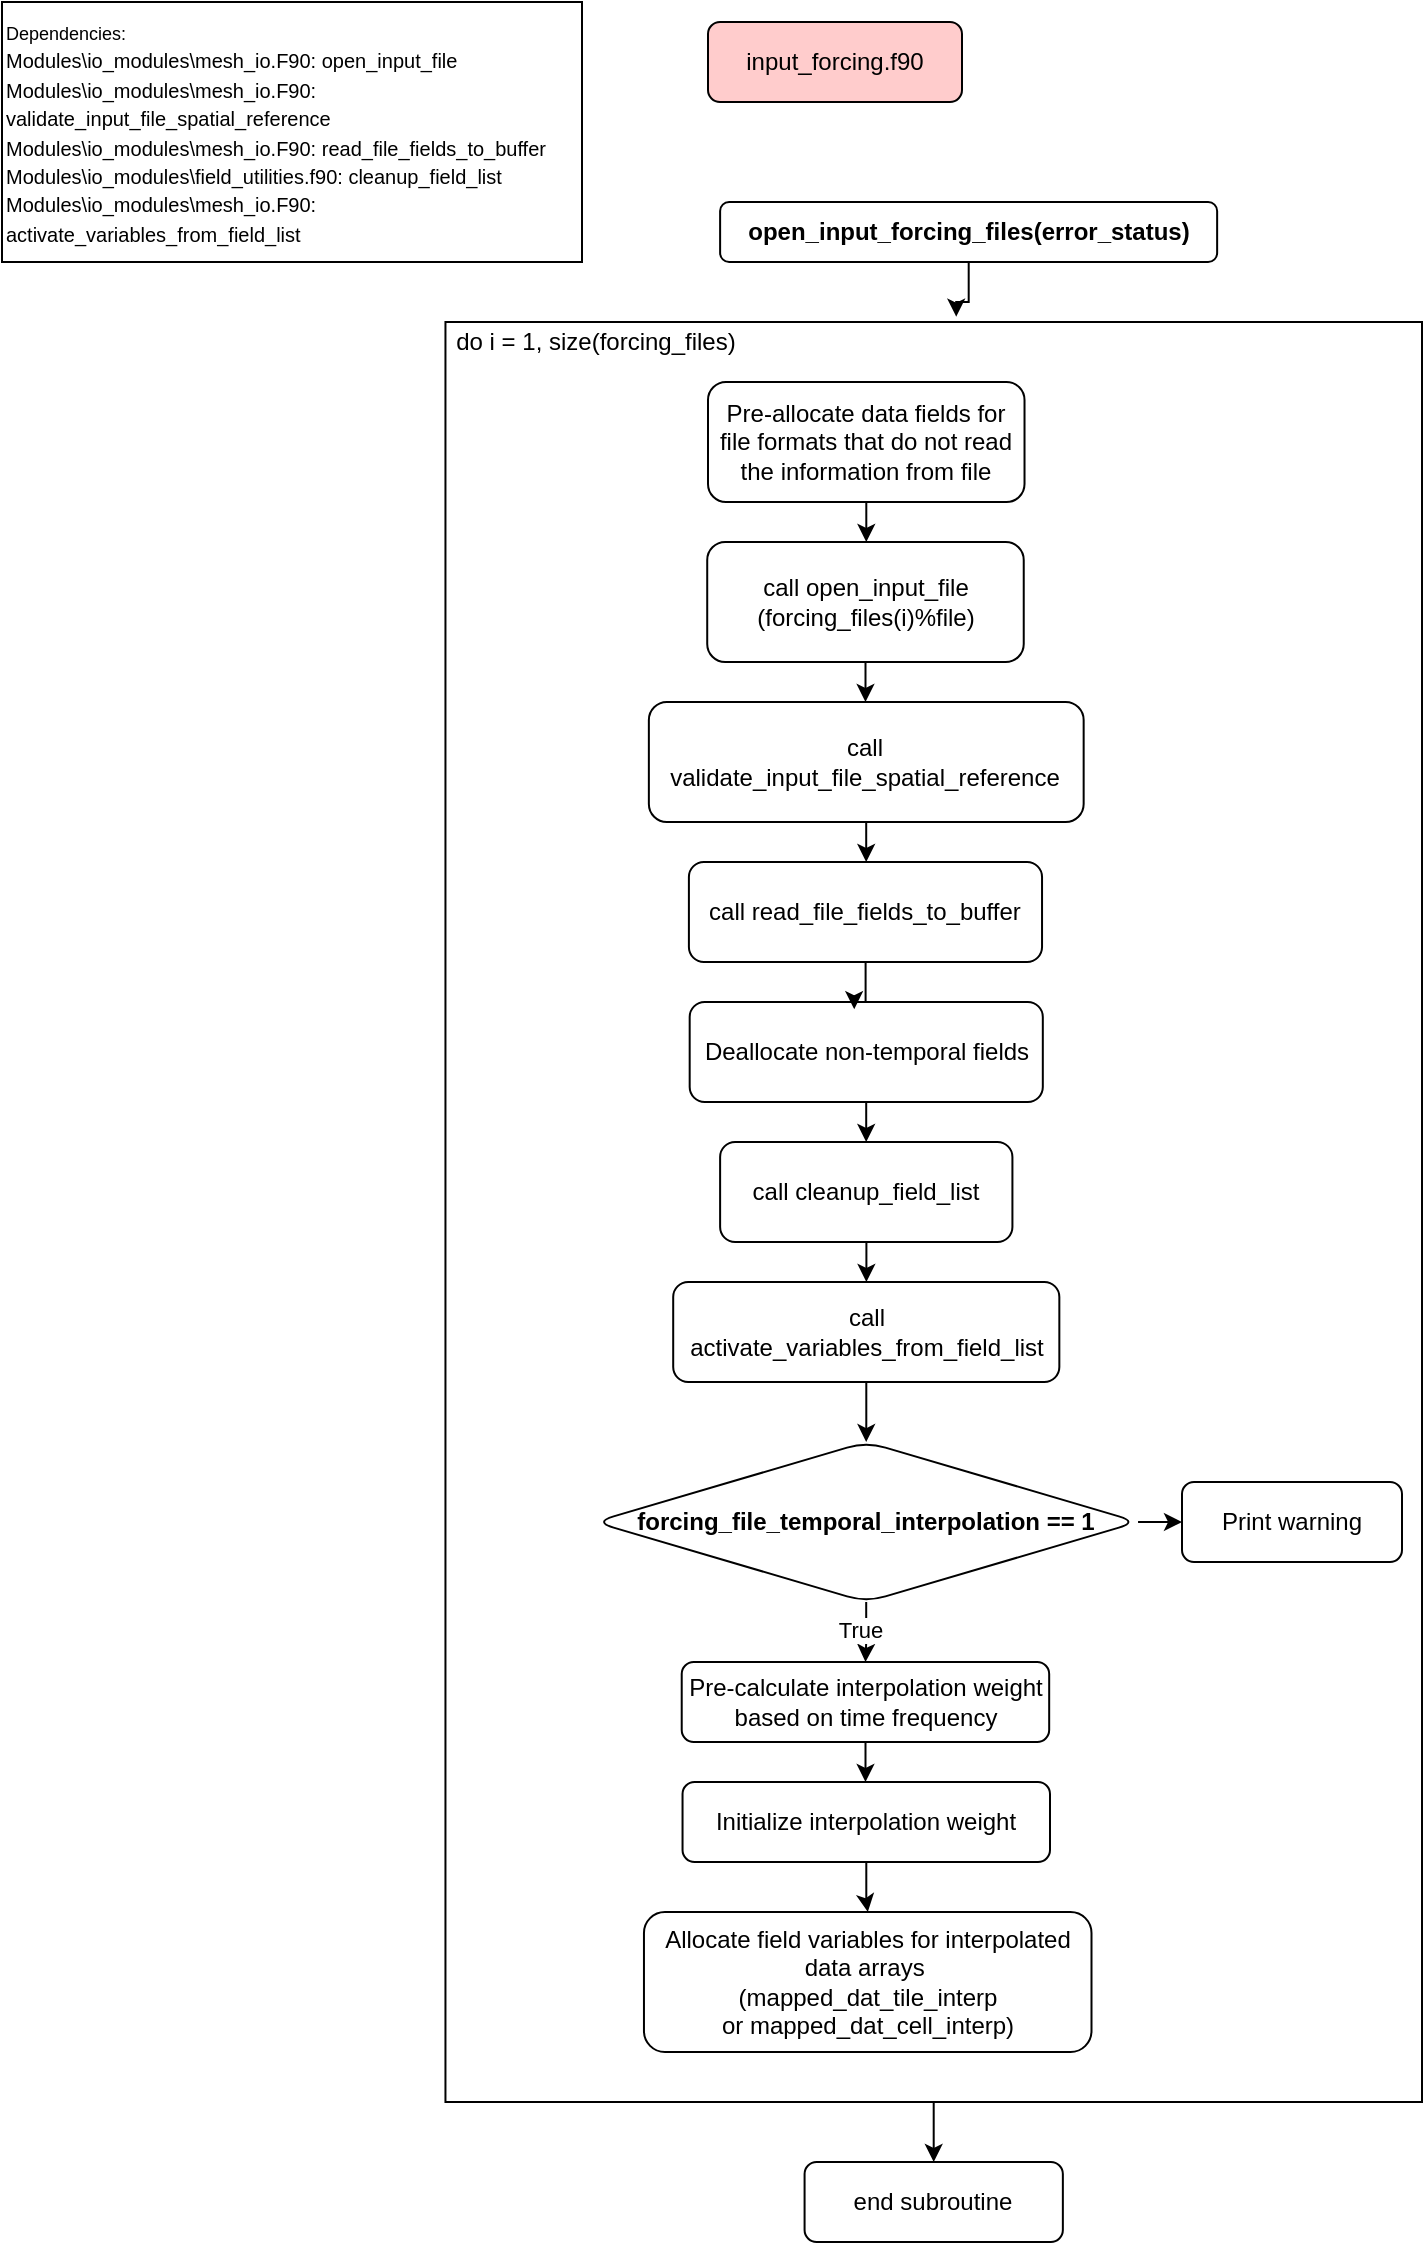 <mxfile version="24.7.17">
  <diagram name="Page-1" id="S5yGAk-SD8ZDdzLFcuOw">
    <mxGraphModel dx="1333" dy="626" grid="1" gridSize="10" guides="1" tooltips="1" connect="1" arrows="1" fold="1" page="1" pageScale="1" pageWidth="850" pageHeight="1100" math="0" shadow="0">
      <root>
        <mxCell id="0" />
        <mxCell id="1" parent="0" />
        <mxCell id="pAA_uQlDIsxQsqtbjuEU-32" value="" style="edgeStyle=orthogonalEdgeStyle;rounded=0;orthogonalLoop=1;jettySize=auto;html=1;entryX=0.5;entryY=0;entryDx=0;entryDy=0;" edge="1" parent="1" source="pAA_uQlDIsxQsqtbjuEU-3" target="pAA_uQlDIsxQsqtbjuEU-33">
          <mxGeometry relative="1" as="geometry">
            <mxPoint x="490.92" y="1100" as="targetPoint" />
          </mxGeometry>
        </mxCell>
        <mxCell id="pAA_uQlDIsxQsqtbjuEU-3" value="" style="rounded=0;whiteSpace=wrap;html=1;" vertex="1" parent="1">
          <mxGeometry x="241.73" y="180" width="488.27" height="890" as="geometry" />
        </mxCell>
        <mxCell id="pL6kQiFRU2sMv0eJaDet-1" value="input_forcing.f90" style="rounded=1;whiteSpace=wrap;html=1;fillColor=#FFCCCC;" parent="1" vertex="1">
          <mxGeometry x="373" y="30" width="127" height="40" as="geometry" />
        </mxCell>
        <mxCell id="pL6kQiFRU2sMv0eJaDet-2" value="&lt;div&gt;&lt;font style=&quot;font-size: 9px;&quot;&gt;Dependencies:&lt;/font&gt;&lt;/div&gt;&lt;div&gt;&lt;div&gt;&lt;font size=&quot;1&quot;&gt;Modules\io_modules\mesh_io.F90: open_input_file&lt;/font&gt;&lt;/div&gt;&lt;div&gt;&lt;font size=&quot;1&quot;&gt;Modules\io_modules\mesh_io.F90: validate_input_file_spatial_reference&lt;/font&gt;&lt;/div&gt;&lt;div&gt;&lt;font size=&quot;1&quot;&gt;Modules\io_modules\mesh_io.F90: read_file_fields_to_buffer&lt;/font&gt;&lt;/div&gt;&lt;div&gt;&lt;font size=&quot;1&quot;&gt;Modules\io_modules\field_utilities.f90: cleanup_field_list&lt;/font&gt;&lt;/div&gt;&lt;div&gt;&lt;font size=&quot;1&quot;&gt;Modules\io_modules\mesh_io.F90: activate_variables_from_field_list&lt;/font&gt;&lt;/div&gt;&lt;/div&gt;" style="rounded=0;whiteSpace=wrap;html=1;align=left;" parent="1" vertex="1">
          <mxGeometry x="20" y="20" width="290" height="130" as="geometry" />
        </mxCell>
        <mxCell id="pAA_uQlDIsxQsqtbjuEU-2" value="" style="edgeStyle=orthogonalEdgeStyle;rounded=0;orthogonalLoop=1;jettySize=auto;html=1;entryX=0.523;entryY=-0.003;entryDx=0;entryDy=0;entryPerimeter=0;" edge="1" parent="1" source="pL6kQiFRU2sMv0eJaDet-3" target="pAA_uQlDIsxQsqtbjuEU-3">
          <mxGeometry relative="1" as="geometry">
            <mxPoint x="450" y="170" as="targetPoint" />
          </mxGeometry>
        </mxCell>
        <mxCell id="pL6kQiFRU2sMv0eJaDet-3" value="open_input_forcing_files(error_status)" style="rounded=1;whiteSpace=wrap;html=1;fontStyle=1" parent="1" vertex="1">
          <mxGeometry x="379.06" y="120" width="248.51" height="30" as="geometry" />
        </mxCell>
        <mxCell id="pAA_uQlDIsxQsqtbjuEU-14" style="edgeStyle=orthogonalEdgeStyle;rounded=0;orthogonalLoop=1;jettySize=auto;html=1;" edge="1" parent="1" source="pAA_uQlDIsxQsqtbjuEU-1" target="pAA_uQlDIsxQsqtbjuEU-6">
          <mxGeometry relative="1" as="geometry" />
        </mxCell>
        <mxCell id="pAA_uQlDIsxQsqtbjuEU-1" value="&lt;span style=&quot;font-weight: normal;&quot;&gt;Pre-allocate data fields for file&amp;nbsp;formats that do not read the information from file&lt;/span&gt;" style="whiteSpace=wrap;html=1;rounded=1;fontStyle=1;" vertex="1" parent="1">
          <mxGeometry x="373" y="210" width="158.26" height="60" as="geometry" />
        </mxCell>
        <mxCell id="pAA_uQlDIsxQsqtbjuEU-5" value="do i = 1, size(forcing_files)" style="text;html=1;align=center;verticalAlign=middle;whiteSpace=wrap;rounded=0;" vertex="1" parent="1">
          <mxGeometry x="241.73" y="180" width="150" height="20" as="geometry" />
        </mxCell>
        <mxCell id="pAA_uQlDIsxQsqtbjuEU-21" style="edgeStyle=orthogonalEdgeStyle;rounded=0;orthogonalLoop=1;jettySize=auto;html=1;entryX=0.5;entryY=0;entryDx=0;entryDy=0;" edge="1" parent="1" source="pAA_uQlDIsxQsqtbjuEU-6" target="pAA_uQlDIsxQsqtbjuEU-7">
          <mxGeometry relative="1" as="geometry" />
        </mxCell>
        <mxCell id="pAA_uQlDIsxQsqtbjuEU-6" value="&lt;span style=&quot;font-weight: 400;&quot;&gt;call open_input_file (forcing_files(i)%file)&lt;/span&gt;" style="whiteSpace=wrap;html=1;rounded=1;fontStyle=1;" vertex="1" parent="1">
          <mxGeometry x="372.61" y="290" width="158.26" height="60" as="geometry" />
        </mxCell>
        <mxCell id="pAA_uQlDIsxQsqtbjuEU-22" style="edgeStyle=orthogonalEdgeStyle;rounded=0;orthogonalLoop=1;jettySize=auto;html=1;entryX=0.5;entryY=0;entryDx=0;entryDy=0;" edge="1" parent="1" source="pAA_uQlDIsxQsqtbjuEU-7" target="pAA_uQlDIsxQsqtbjuEU-8">
          <mxGeometry relative="1" as="geometry" />
        </mxCell>
        <mxCell id="pAA_uQlDIsxQsqtbjuEU-7" value="&lt;span style=&quot;font-weight: 400;&quot;&gt;call validate_input_file_spatial_reference&lt;/span&gt;" style="whiteSpace=wrap;html=1;rounded=1;fontStyle=1;" vertex="1" parent="1">
          <mxGeometry x="343.43" y="370" width="217.4" height="60" as="geometry" />
        </mxCell>
        <mxCell id="pAA_uQlDIsxQsqtbjuEU-8" value="&lt;span style=&quot;font-weight: 400;&quot;&gt;call read_file_fields_to_buffer&lt;/span&gt;" style="whiteSpace=wrap;html=1;rounded=1;fontStyle=1;" vertex="1" parent="1">
          <mxGeometry x="363.45" y="450" width="176.57" height="50" as="geometry" />
        </mxCell>
        <mxCell id="pAA_uQlDIsxQsqtbjuEU-24" style="edgeStyle=orthogonalEdgeStyle;rounded=0;orthogonalLoop=1;jettySize=auto;html=1;" edge="1" parent="1" source="pAA_uQlDIsxQsqtbjuEU-9" target="pAA_uQlDIsxQsqtbjuEU-10">
          <mxGeometry relative="1" as="geometry" />
        </mxCell>
        <mxCell id="pAA_uQlDIsxQsqtbjuEU-9" value="&lt;span style=&quot;font-weight: 400;&quot;&gt;Deallocate non-temporal fields&lt;/span&gt;" style="whiteSpace=wrap;html=1;rounded=1;fontStyle=1;" vertex="1" parent="1">
          <mxGeometry x="363.84" y="520" width="176.57" height="50" as="geometry" />
        </mxCell>
        <mxCell id="pAA_uQlDIsxQsqtbjuEU-25" style="edgeStyle=orthogonalEdgeStyle;rounded=0;orthogonalLoop=1;jettySize=auto;html=1;entryX=0.5;entryY=0;entryDx=0;entryDy=0;" edge="1" parent="1" source="pAA_uQlDIsxQsqtbjuEU-10" target="pAA_uQlDIsxQsqtbjuEU-11">
          <mxGeometry relative="1" as="geometry" />
        </mxCell>
        <mxCell id="pAA_uQlDIsxQsqtbjuEU-10" value="&lt;span style=&quot;font-weight: 400;&quot;&gt;call cleanup_field_list&lt;/span&gt;" style="whiteSpace=wrap;html=1;rounded=1;fontStyle=1;" vertex="1" parent="1">
          <mxGeometry x="379.06" y="590" width="146.15" height="50" as="geometry" />
        </mxCell>
        <mxCell id="pAA_uQlDIsxQsqtbjuEU-13" value="" style="edgeStyle=orthogonalEdgeStyle;rounded=0;orthogonalLoop=1;jettySize=auto;html=1;" edge="1" parent="1" source="pAA_uQlDIsxQsqtbjuEU-11" target="pAA_uQlDIsxQsqtbjuEU-12">
          <mxGeometry relative="1" as="geometry" />
        </mxCell>
        <mxCell id="pAA_uQlDIsxQsqtbjuEU-11" value="&lt;span style=&quot;font-weight: 400;&quot;&gt;call activate_variables_from_field_list&lt;/span&gt;" style="whiteSpace=wrap;html=1;rounded=1;fontStyle=1;" vertex="1" parent="1">
          <mxGeometry x="355.6" y="660" width="193.07" height="50" as="geometry" />
        </mxCell>
        <mxCell id="pAA_uQlDIsxQsqtbjuEU-16" value="" style="edgeStyle=orthogonalEdgeStyle;rounded=0;orthogonalLoop=1;jettySize=auto;html=1;" edge="1" parent="1" source="pAA_uQlDIsxQsqtbjuEU-12" target="pAA_uQlDIsxQsqtbjuEU-15">
          <mxGeometry relative="1" as="geometry" />
        </mxCell>
        <mxCell id="pAA_uQlDIsxQsqtbjuEU-26" value="True" style="edgeLabel;html=1;align=center;verticalAlign=middle;resizable=0;points=[];" vertex="1" connectable="0" parent="pAA_uQlDIsxQsqtbjuEU-16">
          <mxGeometry x="-0.079" y="-3" relative="1" as="geometry">
            <mxPoint as="offset" />
          </mxGeometry>
        </mxCell>
        <mxCell id="pAA_uQlDIsxQsqtbjuEU-29" value="" style="edgeStyle=orthogonalEdgeStyle;rounded=0;orthogonalLoop=1;jettySize=auto;html=1;" edge="1" parent="1" source="pAA_uQlDIsxQsqtbjuEU-12" target="pAA_uQlDIsxQsqtbjuEU-28">
          <mxGeometry relative="1" as="geometry" />
        </mxCell>
        <mxCell id="pAA_uQlDIsxQsqtbjuEU-12" value="forcing_file_temporal_interpolation == 1" style="rhombus;whiteSpace=wrap;html=1;rounded=1;fontStyle=1;" vertex="1" parent="1">
          <mxGeometry x="316.23" y="740" width="271.8" height="80" as="geometry" />
        </mxCell>
        <mxCell id="pAA_uQlDIsxQsqtbjuEU-18" style="edgeStyle=orthogonalEdgeStyle;rounded=0;orthogonalLoop=1;jettySize=auto;html=1;entryX=0.5;entryY=0;entryDx=0;entryDy=0;" edge="1" parent="1" source="pAA_uQlDIsxQsqtbjuEU-15" target="pAA_uQlDIsxQsqtbjuEU-17">
          <mxGeometry relative="1" as="geometry" />
        </mxCell>
        <mxCell id="pAA_uQlDIsxQsqtbjuEU-15" value="&lt;span style=&quot;font-weight: normal;&quot;&gt;Pre-calculate interpolation weight based on time frequency&lt;/span&gt;" style="whiteSpace=wrap;html=1;rounded=1;fontStyle=1;" vertex="1" parent="1">
          <mxGeometry x="359.86" y="850" width="183.73" height="40" as="geometry" />
        </mxCell>
        <mxCell id="pAA_uQlDIsxQsqtbjuEU-20" value="" style="edgeStyle=orthogonalEdgeStyle;rounded=0;orthogonalLoop=1;jettySize=auto;html=1;" edge="1" parent="1" source="pAA_uQlDIsxQsqtbjuEU-17" target="pAA_uQlDIsxQsqtbjuEU-19">
          <mxGeometry relative="1" as="geometry" />
        </mxCell>
        <mxCell id="pAA_uQlDIsxQsqtbjuEU-17" value="&lt;span style=&quot;font-weight: normal;&quot;&gt;Initialize interpolation weight&lt;/span&gt;" style="whiteSpace=wrap;html=1;rounded=1;fontStyle=1;" vertex="1" parent="1">
          <mxGeometry x="360.27" y="910" width="183.73" height="40" as="geometry" />
        </mxCell>
        <mxCell id="pAA_uQlDIsxQsqtbjuEU-19" value="&lt;span style=&quot;font-weight: normal;&quot;&gt;Allocate field variables for&amp;nbsp;&lt;/span&gt;&lt;span style=&quot;font-weight: 400;&quot;&gt;interpolated data arrays&amp;nbsp;&lt;/span&gt;&lt;div&gt;&lt;span style=&quot;font-weight: 400;&quot;&gt;(&lt;/span&gt;&lt;span style=&quot;background-color: initial; font-weight: 400;&quot;&gt;mapped_dat_tile_interp or&amp;nbsp;&lt;/span&gt;&lt;span style=&quot;background-color: initial; font-weight: 400;&quot;&gt;mapped_dat_cell_interp)&lt;/span&gt;&lt;/div&gt;" style="whiteSpace=wrap;html=1;rounded=1;fontStyle=1;" vertex="1" parent="1">
          <mxGeometry x="340.98" y="975" width="223.77" height="70" as="geometry" />
        </mxCell>
        <mxCell id="pAA_uQlDIsxQsqtbjuEU-23" style="edgeStyle=orthogonalEdgeStyle;rounded=0;orthogonalLoop=1;jettySize=auto;html=1;entryX=0.466;entryY=0.072;entryDx=0;entryDy=0;entryPerimeter=0;" edge="1" parent="1" source="pAA_uQlDIsxQsqtbjuEU-8" target="pAA_uQlDIsxQsqtbjuEU-9">
          <mxGeometry relative="1" as="geometry" />
        </mxCell>
        <mxCell id="pAA_uQlDIsxQsqtbjuEU-28" value="&lt;span style=&quot;font-weight: normal;&quot;&gt;Print warning&lt;/span&gt;" style="whiteSpace=wrap;html=1;rounded=1;fontStyle=1;" vertex="1" parent="1">
          <mxGeometry x="610" y="760" width="110" height="40" as="geometry" />
        </mxCell>
        <mxCell id="pAA_uQlDIsxQsqtbjuEU-33" value="end subroutine" style="rounded=1;whiteSpace=wrap;html=1;" vertex="1" parent="1">
          <mxGeometry x="421.29" y="1100" width="129.14" height="40" as="geometry" />
        </mxCell>
      </root>
    </mxGraphModel>
  </diagram>
</mxfile>
